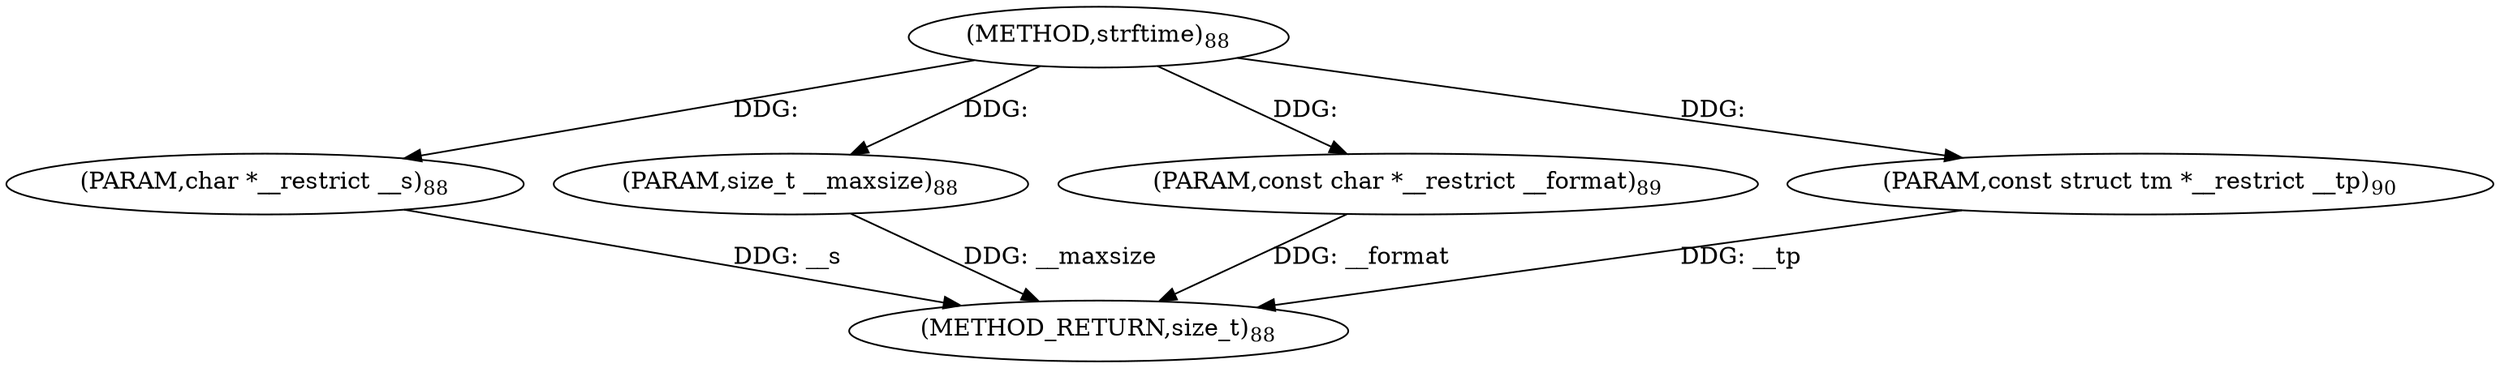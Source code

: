 digraph "strftime" {  
"7901" [label = <(METHOD,strftime)<SUB>88</SUB>> ]
"7906" [label = <(METHOD_RETURN,size_t)<SUB>88</SUB>> ]
"7902" [label = <(PARAM,char *__restrict __s)<SUB>88</SUB>> ]
"7903" [label = <(PARAM,size_t __maxsize)<SUB>88</SUB>> ]
"7904" [label = <(PARAM,const char *__restrict __format)<SUB>89</SUB>> ]
"7905" [label = <(PARAM,const struct tm *__restrict __tp)<SUB>90</SUB>> ]
  "7902" -> "7906"  [ label = "DDG: __s"] 
  "7903" -> "7906"  [ label = "DDG: __maxsize"] 
  "7904" -> "7906"  [ label = "DDG: __format"] 
  "7905" -> "7906"  [ label = "DDG: __tp"] 
  "7901" -> "7902"  [ label = "DDG: "] 
  "7901" -> "7903"  [ label = "DDG: "] 
  "7901" -> "7904"  [ label = "DDG: "] 
  "7901" -> "7905"  [ label = "DDG: "] 
}
